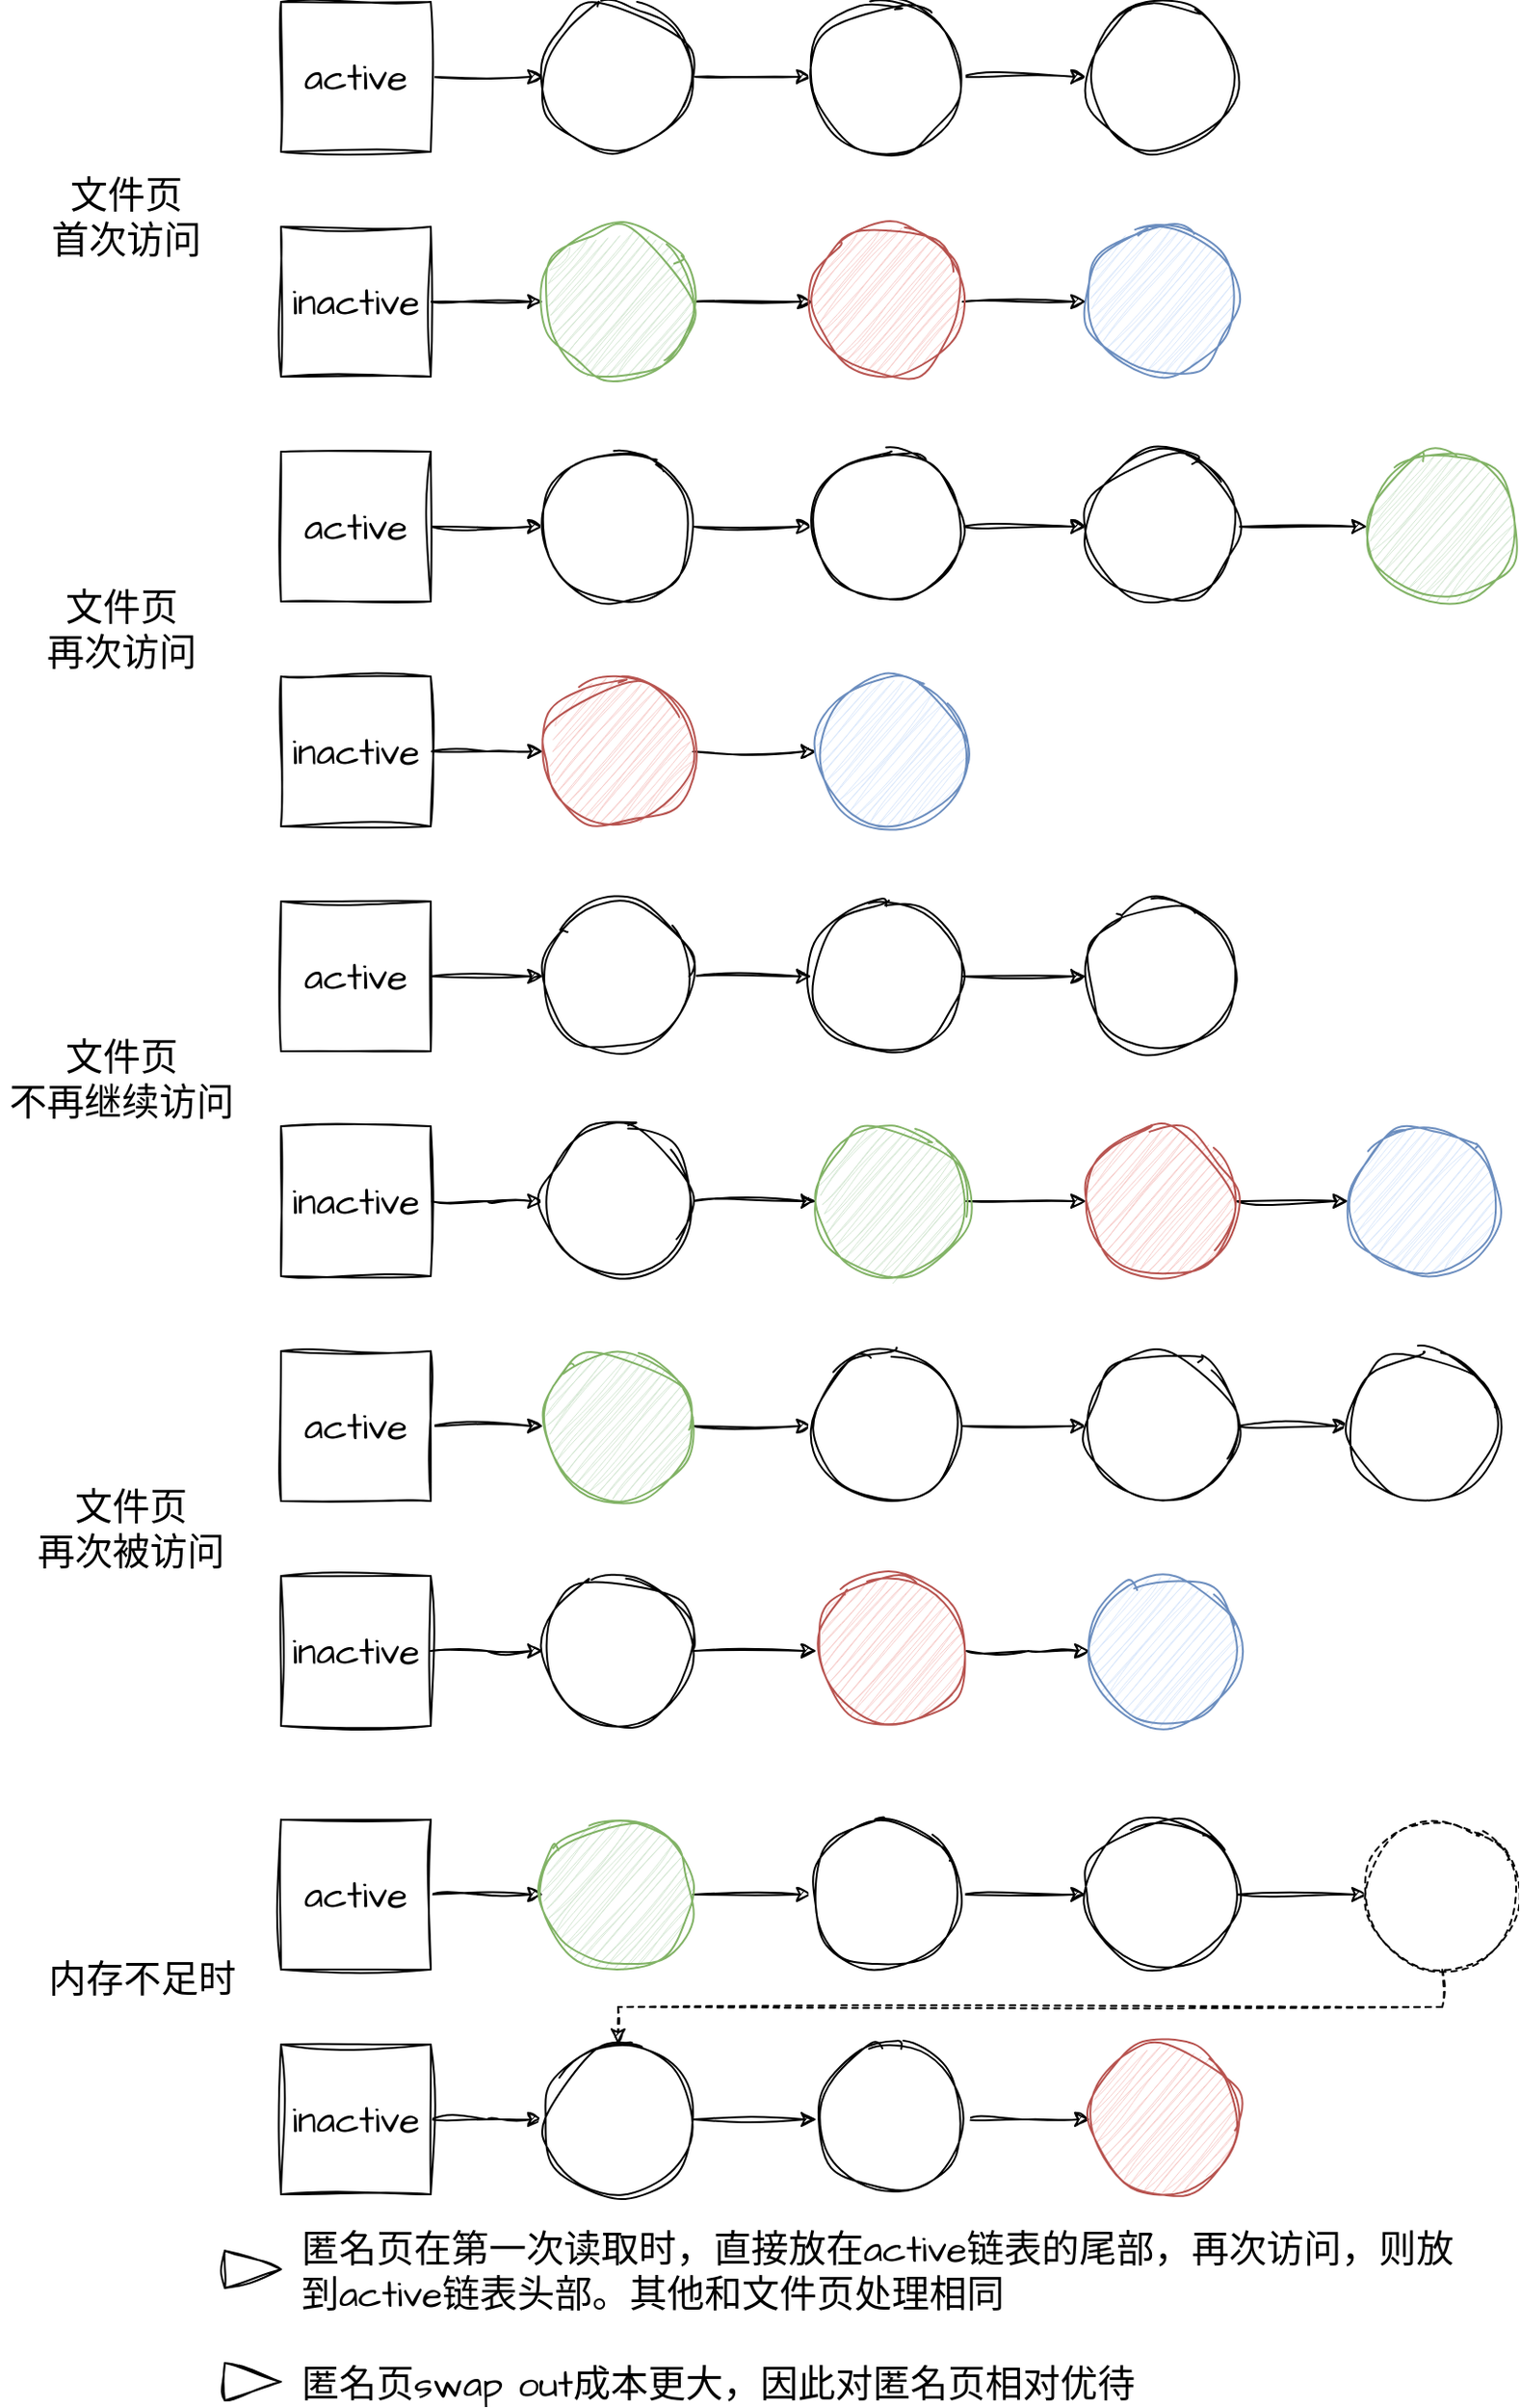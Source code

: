 <mxfile version="22.0.8" type="github">
  <diagram name="第 1 页" id="8RVgT3TZ45q6rBO7Mq2J">
    <mxGraphModel dx="2546" dy="1118" grid="1" gridSize="10" guides="1" tooltips="1" connect="1" arrows="1" fold="1" page="1" pageScale="1" pageWidth="827" pageHeight="1169" math="0" shadow="0">
      <root>
        <mxCell id="0" />
        <mxCell id="1" parent="0" />
        <mxCell id="1ndlFhYxB9SQ_Pftb3Nc-10" style="edgeStyle=orthogonalEdgeStyle;rounded=0;sketch=1;hachureGap=4;jiggle=2;curveFitting=1;orthogonalLoop=1;jettySize=auto;html=1;exitX=1;exitY=0.5;exitDx=0;exitDy=0;entryX=0;entryY=0.5;entryDx=0;entryDy=0;fontFamily=Architects Daughter;fontSource=https%3A%2F%2Ffonts.googleapis.com%2Fcss%3Ffamily%3DArchitects%2BDaughter;fontSize=16;" edge="1" parent="1" source="1ndlFhYxB9SQ_Pftb3Nc-2" target="1ndlFhYxB9SQ_Pftb3Nc-4">
          <mxGeometry relative="1" as="geometry" />
        </mxCell>
        <mxCell id="1ndlFhYxB9SQ_Pftb3Nc-2" value="active" style="whiteSpace=wrap;html=1;aspect=fixed;sketch=1;hachureGap=4;jiggle=2;curveFitting=1;fontFamily=Architects Daughter;fontSource=https%3A%2F%2Ffonts.googleapis.com%2Fcss%3Ffamily%3DArchitects%2BDaughter;fontSize=20;" vertex="1" parent="1">
          <mxGeometry x="90" y="440" width="80" height="80" as="geometry" />
        </mxCell>
        <mxCell id="1ndlFhYxB9SQ_Pftb3Nc-13" style="edgeStyle=orthogonalEdgeStyle;rounded=0;sketch=1;hachureGap=4;jiggle=2;curveFitting=1;orthogonalLoop=1;jettySize=auto;html=1;exitX=1;exitY=0.5;exitDx=0;exitDy=0;entryX=0;entryY=0.5;entryDx=0;entryDy=0;fontFamily=Architects Daughter;fontSource=https%3A%2F%2Ffonts.googleapis.com%2Fcss%3Ffamily%3DArchitects%2BDaughter;fontSize=16;" edge="1" parent="1" source="1ndlFhYxB9SQ_Pftb3Nc-3" target="1ndlFhYxB9SQ_Pftb3Nc-7">
          <mxGeometry relative="1" as="geometry" />
        </mxCell>
        <mxCell id="1ndlFhYxB9SQ_Pftb3Nc-3" value="inactive" style="whiteSpace=wrap;html=1;aspect=fixed;sketch=1;hachureGap=4;jiggle=2;curveFitting=1;fontFamily=Architects Daughter;fontSource=https%3A%2F%2Ffonts.googleapis.com%2Fcss%3Ffamily%3DArchitects%2BDaughter;fontSize=20;" vertex="1" parent="1">
          <mxGeometry x="90" y="560" width="80" height="80" as="geometry" />
        </mxCell>
        <mxCell id="1ndlFhYxB9SQ_Pftb3Nc-11" style="edgeStyle=orthogonalEdgeStyle;rounded=0;sketch=1;hachureGap=4;jiggle=2;curveFitting=1;orthogonalLoop=1;jettySize=auto;html=1;exitX=1;exitY=0.5;exitDx=0;exitDy=0;entryX=0;entryY=0.5;entryDx=0;entryDy=0;fontFamily=Architects Daughter;fontSource=https%3A%2F%2Ffonts.googleapis.com%2Fcss%3Ffamily%3DArchitects%2BDaughter;fontSize=16;" edge="1" parent="1" source="1ndlFhYxB9SQ_Pftb3Nc-4" target="1ndlFhYxB9SQ_Pftb3Nc-5">
          <mxGeometry relative="1" as="geometry" />
        </mxCell>
        <mxCell id="1ndlFhYxB9SQ_Pftb3Nc-4" value="" style="ellipse;whiteSpace=wrap;html=1;aspect=fixed;sketch=1;hachureGap=4;jiggle=2;curveFitting=1;fontFamily=Architects Daughter;fontSource=https%3A%2F%2Ffonts.googleapis.com%2Fcss%3Ffamily%3DArchitects%2BDaughter;fontSize=20;" vertex="1" parent="1">
          <mxGeometry x="230" y="440" width="80" height="80" as="geometry" />
        </mxCell>
        <mxCell id="1ndlFhYxB9SQ_Pftb3Nc-12" style="edgeStyle=orthogonalEdgeStyle;rounded=0;sketch=1;hachureGap=4;jiggle=2;curveFitting=1;orthogonalLoop=1;jettySize=auto;html=1;exitX=1;exitY=0.5;exitDx=0;exitDy=0;entryX=0;entryY=0.5;entryDx=0;entryDy=0;fontFamily=Architects Daughter;fontSource=https%3A%2F%2Ffonts.googleapis.com%2Fcss%3Ffamily%3DArchitects%2BDaughter;fontSize=16;" edge="1" parent="1" source="1ndlFhYxB9SQ_Pftb3Nc-5" target="1ndlFhYxB9SQ_Pftb3Nc-6">
          <mxGeometry relative="1" as="geometry" />
        </mxCell>
        <mxCell id="1ndlFhYxB9SQ_Pftb3Nc-5" value="" style="ellipse;whiteSpace=wrap;html=1;aspect=fixed;sketch=1;hachureGap=4;jiggle=2;curveFitting=1;fontFamily=Architects Daughter;fontSource=https%3A%2F%2Ffonts.googleapis.com%2Fcss%3Ffamily%3DArchitects%2BDaughter;fontSize=20;" vertex="1" parent="1">
          <mxGeometry x="373.5" y="440" width="80" height="80" as="geometry" />
        </mxCell>
        <mxCell id="1ndlFhYxB9SQ_Pftb3Nc-6" value="" style="ellipse;whiteSpace=wrap;html=1;aspect=fixed;sketch=1;hachureGap=4;jiggle=2;curveFitting=1;fontFamily=Architects Daughter;fontSource=https%3A%2F%2Ffonts.googleapis.com%2Fcss%3Ffamily%3DArchitects%2BDaughter;fontSize=20;" vertex="1" parent="1">
          <mxGeometry x="520" y="440" width="80" height="80" as="geometry" />
        </mxCell>
        <mxCell id="1ndlFhYxB9SQ_Pftb3Nc-14" style="edgeStyle=orthogonalEdgeStyle;rounded=0;sketch=1;hachureGap=4;jiggle=2;curveFitting=1;orthogonalLoop=1;jettySize=auto;html=1;exitX=1;exitY=0.5;exitDx=0;exitDy=0;fontFamily=Architects Daughter;fontSource=https%3A%2F%2Ffonts.googleapis.com%2Fcss%3Ffamily%3DArchitects%2BDaughter;fontSize=16;" edge="1" parent="1" source="1ndlFhYxB9SQ_Pftb3Nc-7" target="1ndlFhYxB9SQ_Pftb3Nc-8">
          <mxGeometry relative="1" as="geometry" />
        </mxCell>
        <mxCell id="1ndlFhYxB9SQ_Pftb3Nc-7" value="" style="ellipse;whiteSpace=wrap;html=1;aspect=fixed;sketch=1;hachureGap=4;jiggle=2;curveFitting=1;fontFamily=Architects Daughter;fontSource=https%3A%2F%2Ffonts.googleapis.com%2Fcss%3Ffamily%3DArchitects%2BDaughter;fontSize=20;fillColor=#d5e8d4;strokeColor=#82b366;" vertex="1" parent="1">
          <mxGeometry x="230" y="560" width="80" height="80" as="geometry" />
        </mxCell>
        <mxCell id="1ndlFhYxB9SQ_Pftb3Nc-15" style="edgeStyle=orthogonalEdgeStyle;rounded=0;sketch=1;hachureGap=4;jiggle=2;curveFitting=1;orthogonalLoop=1;jettySize=auto;html=1;exitX=1;exitY=0.5;exitDx=0;exitDy=0;fontFamily=Architects Daughter;fontSource=https%3A%2F%2Ffonts.googleapis.com%2Fcss%3Ffamily%3DArchitects%2BDaughter;fontSize=16;" edge="1" parent="1" source="1ndlFhYxB9SQ_Pftb3Nc-8" target="1ndlFhYxB9SQ_Pftb3Nc-9">
          <mxGeometry relative="1" as="geometry" />
        </mxCell>
        <mxCell id="1ndlFhYxB9SQ_Pftb3Nc-8" value="" style="ellipse;whiteSpace=wrap;html=1;aspect=fixed;sketch=1;hachureGap=4;jiggle=2;curveFitting=1;fontFamily=Architects Daughter;fontSource=https%3A%2F%2Ffonts.googleapis.com%2Fcss%3Ffamily%3DArchitects%2BDaughter;fontSize=20;fillColor=#f8cecc;strokeColor=#b85450;" vertex="1" parent="1">
          <mxGeometry x="374" y="560" width="80" height="80" as="geometry" />
        </mxCell>
        <mxCell id="1ndlFhYxB9SQ_Pftb3Nc-9" value="" style="ellipse;whiteSpace=wrap;html=1;aspect=fixed;sketch=1;hachureGap=4;jiggle=2;curveFitting=1;fontFamily=Architects Daughter;fontSource=https%3A%2F%2Ffonts.googleapis.com%2Fcss%3Ffamily%3DArchitects%2BDaughter;fontSize=20;fillColor=#dae8fc;strokeColor=#6c8ebf;" vertex="1" parent="1">
          <mxGeometry x="520" y="560" width="80" height="80" as="geometry" />
        </mxCell>
        <mxCell id="1ndlFhYxB9SQ_Pftb3Nc-22" value="文件页&lt;br&gt;首次访问" style="text;html=1;strokeColor=none;fillColor=none;align=center;verticalAlign=middle;whiteSpace=wrap;rounded=0;fontSize=20;fontFamily=Architects Daughter;" vertex="1" parent="1">
          <mxGeometry x="-60" y="510" width="135" height="90" as="geometry" />
        </mxCell>
        <mxCell id="1ndlFhYxB9SQ_Pftb3Nc-23" style="edgeStyle=orthogonalEdgeStyle;rounded=0;sketch=1;hachureGap=4;jiggle=2;curveFitting=1;orthogonalLoop=1;jettySize=auto;html=1;exitX=1;exitY=0.5;exitDx=0;exitDy=0;entryX=0;entryY=0.5;entryDx=0;entryDy=0;fontFamily=Architects Daughter;fontSource=https%3A%2F%2Ffonts.googleapis.com%2Fcss%3Ffamily%3DArchitects%2BDaughter;fontSize=16;" edge="1" parent="1" source="1ndlFhYxB9SQ_Pftb3Nc-24" target="1ndlFhYxB9SQ_Pftb3Nc-28">
          <mxGeometry relative="1" as="geometry" />
        </mxCell>
        <mxCell id="1ndlFhYxB9SQ_Pftb3Nc-24" value="active" style="whiteSpace=wrap;html=1;aspect=fixed;sketch=1;hachureGap=4;jiggle=2;curveFitting=1;fontFamily=Architects Daughter;fontSource=https%3A%2F%2Ffonts.googleapis.com%2Fcss%3Ffamily%3DArchitects%2BDaughter;fontSize=20;" vertex="1" parent="1">
          <mxGeometry x="90" y="680" width="80" height="80" as="geometry" />
        </mxCell>
        <mxCell id="1ndlFhYxB9SQ_Pftb3Nc-25" style="edgeStyle=orthogonalEdgeStyle;rounded=0;sketch=1;hachureGap=4;jiggle=2;curveFitting=1;orthogonalLoop=1;jettySize=auto;html=1;exitX=1;exitY=0.5;exitDx=0;exitDy=0;entryX=0;entryY=0.5;entryDx=0;entryDy=0;fontFamily=Architects Daughter;fontSource=https%3A%2F%2Ffonts.googleapis.com%2Fcss%3Ffamily%3DArchitects%2BDaughter;fontSize=16;" edge="1" parent="1" source="1ndlFhYxB9SQ_Pftb3Nc-26">
          <mxGeometry relative="1" as="geometry">
            <mxPoint x="230" y="840" as="targetPoint" />
          </mxGeometry>
        </mxCell>
        <mxCell id="1ndlFhYxB9SQ_Pftb3Nc-26" value="inactive" style="whiteSpace=wrap;html=1;aspect=fixed;sketch=1;hachureGap=4;jiggle=2;curveFitting=1;fontFamily=Architects Daughter;fontSource=https%3A%2F%2Ffonts.googleapis.com%2Fcss%3Ffamily%3DArchitects%2BDaughter;fontSize=20;" vertex="1" parent="1">
          <mxGeometry x="90" y="800" width="80" height="80" as="geometry" />
        </mxCell>
        <mxCell id="1ndlFhYxB9SQ_Pftb3Nc-27" style="edgeStyle=orthogonalEdgeStyle;rounded=0;sketch=1;hachureGap=4;jiggle=2;curveFitting=1;orthogonalLoop=1;jettySize=auto;html=1;exitX=1;exitY=0.5;exitDx=0;exitDy=0;entryX=0;entryY=0.5;entryDx=0;entryDy=0;fontFamily=Architects Daughter;fontSource=https%3A%2F%2Ffonts.googleapis.com%2Fcss%3Ffamily%3DArchitects%2BDaughter;fontSize=16;" edge="1" parent="1" source="1ndlFhYxB9SQ_Pftb3Nc-28" target="1ndlFhYxB9SQ_Pftb3Nc-30">
          <mxGeometry relative="1" as="geometry" />
        </mxCell>
        <mxCell id="1ndlFhYxB9SQ_Pftb3Nc-28" value="" style="ellipse;whiteSpace=wrap;html=1;aspect=fixed;sketch=1;hachureGap=4;jiggle=2;curveFitting=1;fontFamily=Architects Daughter;fontSource=https%3A%2F%2Ffonts.googleapis.com%2Fcss%3Ffamily%3DArchitects%2BDaughter;fontSize=20;" vertex="1" parent="1">
          <mxGeometry x="230" y="680" width="80" height="80" as="geometry" />
        </mxCell>
        <mxCell id="1ndlFhYxB9SQ_Pftb3Nc-29" style="edgeStyle=orthogonalEdgeStyle;rounded=0;sketch=1;hachureGap=4;jiggle=2;curveFitting=1;orthogonalLoop=1;jettySize=auto;html=1;exitX=1;exitY=0.5;exitDx=0;exitDy=0;entryX=0;entryY=0.5;entryDx=0;entryDy=0;fontFamily=Architects Daughter;fontSource=https%3A%2F%2Ffonts.googleapis.com%2Fcss%3Ffamily%3DArchitects%2BDaughter;fontSize=16;" edge="1" parent="1" source="1ndlFhYxB9SQ_Pftb3Nc-30" target="1ndlFhYxB9SQ_Pftb3Nc-31">
          <mxGeometry relative="1" as="geometry" />
        </mxCell>
        <mxCell id="1ndlFhYxB9SQ_Pftb3Nc-30" value="" style="ellipse;whiteSpace=wrap;html=1;aspect=fixed;sketch=1;hachureGap=4;jiggle=2;curveFitting=1;fontFamily=Architects Daughter;fontSource=https%3A%2F%2Ffonts.googleapis.com%2Fcss%3Ffamily%3DArchitects%2BDaughter;fontSize=20;" vertex="1" parent="1">
          <mxGeometry x="373.5" y="680" width="80" height="80" as="geometry" />
        </mxCell>
        <mxCell id="1ndlFhYxB9SQ_Pftb3Nc-40" style="edgeStyle=orthogonalEdgeStyle;rounded=0;sketch=1;hachureGap=4;jiggle=2;curveFitting=1;orthogonalLoop=1;jettySize=auto;html=1;exitX=1;exitY=0.5;exitDx=0;exitDy=0;entryX=0;entryY=0.5;entryDx=0;entryDy=0;fontFamily=Architects Daughter;fontSource=https%3A%2F%2Ffonts.googleapis.com%2Fcss%3Ffamily%3DArchitects%2BDaughter;fontSize=16;" edge="1" parent="1" source="1ndlFhYxB9SQ_Pftb3Nc-31" target="1ndlFhYxB9SQ_Pftb3Nc-39">
          <mxGeometry relative="1" as="geometry" />
        </mxCell>
        <mxCell id="1ndlFhYxB9SQ_Pftb3Nc-31" value="" style="ellipse;whiteSpace=wrap;html=1;aspect=fixed;sketch=1;hachureGap=4;jiggle=2;curveFitting=1;fontFamily=Architects Daughter;fontSource=https%3A%2F%2Ffonts.googleapis.com%2Fcss%3Ffamily%3DArchitects%2BDaughter;fontSize=20;" vertex="1" parent="1">
          <mxGeometry x="520" y="680" width="80" height="80" as="geometry" />
        </mxCell>
        <mxCell id="1ndlFhYxB9SQ_Pftb3Nc-34" style="edgeStyle=orthogonalEdgeStyle;rounded=0;sketch=1;hachureGap=4;jiggle=2;curveFitting=1;orthogonalLoop=1;jettySize=auto;html=1;exitX=1;exitY=0.5;exitDx=0;exitDy=0;fontFamily=Architects Daughter;fontSource=https%3A%2F%2Ffonts.googleapis.com%2Fcss%3Ffamily%3DArchitects%2BDaughter;fontSize=16;" edge="1" parent="1" source="1ndlFhYxB9SQ_Pftb3Nc-35" target="1ndlFhYxB9SQ_Pftb3Nc-36">
          <mxGeometry relative="1" as="geometry" />
        </mxCell>
        <mxCell id="1ndlFhYxB9SQ_Pftb3Nc-35" value="" style="ellipse;whiteSpace=wrap;html=1;aspect=fixed;sketch=1;hachureGap=4;jiggle=2;curveFitting=1;fontFamily=Architects Daughter;fontSource=https%3A%2F%2Ffonts.googleapis.com%2Fcss%3Ffamily%3DArchitects%2BDaughter;fontSize=20;fillColor=#f8cecc;strokeColor=#b85450;" vertex="1" parent="1">
          <mxGeometry x="230" y="800" width="80" height="80" as="geometry" />
        </mxCell>
        <mxCell id="1ndlFhYxB9SQ_Pftb3Nc-36" value="" style="ellipse;whiteSpace=wrap;html=1;aspect=fixed;sketch=1;hachureGap=4;jiggle=2;curveFitting=1;fontFamily=Architects Daughter;fontSource=https%3A%2F%2Ffonts.googleapis.com%2Fcss%3Ffamily%3DArchitects%2BDaughter;fontSize=20;fillColor=#dae8fc;strokeColor=#6c8ebf;" vertex="1" parent="1">
          <mxGeometry x="376" y="800" width="80" height="80" as="geometry" />
        </mxCell>
        <mxCell id="1ndlFhYxB9SQ_Pftb3Nc-38" value="文件页&lt;br&gt;再次访问" style="text;html=1;strokeColor=none;fillColor=none;align=center;verticalAlign=middle;whiteSpace=wrap;rounded=0;fontSize=20;fontFamily=Architects Daughter;" vertex="1" parent="1">
          <mxGeometry x="-60" y="730" width="130" height="90" as="geometry" />
        </mxCell>
        <mxCell id="1ndlFhYxB9SQ_Pftb3Nc-39" value="" style="ellipse;whiteSpace=wrap;html=1;aspect=fixed;sketch=1;hachureGap=4;jiggle=2;curveFitting=1;fontFamily=Architects Daughter;fontSource=https%3A%2F%2Ffonts.googleapis.com%2Fcss%3Ffamily%3DArchitects%2BDaughter;fontSize=20;fillColor=#d5e8d4;strokeColor=#82b366;" vertex="1" parent="1">
          <mxGeometry x="670" y="680" width="80" height="80" as="geometry" />
        </mxCell>
        <mxCell id="1ndlFhYxB9SQ_Pftb3Nc-41" style="edgeStyle=orthogonalEdgeStyle;rounded=0;sketch=1;hachureGap=4;jiggle=2;curveFitting=1;orthogonalLoop=1;jettySize=auto;html=1;exitX=1;exitY=0.5;exitDx=0;exitDy=0;entryX=0;entryY=0.5;entryDx=0;entryDy=0;fontFamily=Architects Daughter;fontSource=https%3A%2F%2Ffonts.googleapis.com%2Fcss%3Ffamily%3DArchitects%2BDaughter;fontSize=16;" edge="1" parent="1" source="1ndlFhYxB9SQ_Pftb3Nc-42" target="1ndlFhYxB9SQ_Pftb3Nc-46">
          <mxGeometry relative="1" as="geometry" />
        </mxCell>
        <mxCell id="1ndlFhYxB9SQ_Pftb3Nc-42" value="active" style="whiteSpace=wrap;html=1;aspect=fixed;sketch=1;hachureGap=4;jiggle=2;curveFitting=1;fontFamily=Architects Daughter;fontSource=https%3A%2F%2Ffonts.googleapis.com%2Fcss%3Ffamily%3DArchitects%2BDaughter;fontSize=20;" vertex="1" parent="1">
          <mxGeometry x="90" y="920" width="80" height="80" as="geometry" />
        </mxCell>
        <mxCell id="1ndlFhYxB9SQ_Pftb3Nc-43" style="edgeStyle=orthogonalEdgeStyle;rounded=0;sketch=1;hachureGap=4;jiggle=2;curveFitting=1;orthogonalLoop=1;jettySize=auto;html=1;exitX=1;exitY=0.5;exitDx=0;exitDy=0;entryX=0;entryY=0.5;entryDx=0;entryDy=0;fontFamily=Architects Daughter;fontSource=https%3A%2F%2Ffonts.googleapis.com%2Fcss%3Ffamily%3DArchitects%2BDaughter;fontSize=16;" edge="1" parent="1" source="1ndlFhYxB9SQ_Pftb3Nc-44">
          <mxGeometry relative="1" as="geometry">
            <mxPoint x="230" y="1080" as="targetPoint" />
          </mxGeometry>
        </mxCell>
        <mxCell id="1ndlFhYxB9SQ_Pftb3Nc-44" value="inactive" style="whiteSpace=wrap;html=1;aspect=fixed;sketch=1;hachureGap=4;jiggle=2;curveFitting=1;fontFamily=Architects Daughter;fontSource=https%3A%2F%2Ffonts.googleapis.com%2Fcss%3Ffamily%3DArchitects%2BDaughter;fontSize=20;" vertex="1" parent="1">
          <mxGeometry x="90" y="1040" width="80" height="80" as="geometry" />
        </mxCell>
        <mxCell id="1ndlFhYxB9SQ_Pftb3Nc-45" style="edgeStyle=orthogonalEdgeStyle;rounded=0;sketch=1;hachureGap=4;jiggle=2;curveFitting=1;orthogonalLoop=1;jettySize=auto;html=1;exitX=1;exitY=0.5;exitDx=0;exitDy=0;entryX=0;entryY=0.5;entryDx=0;entryDy=0;fontFamily=Architects Daughter;fontSource=https%3A%2F%2Ffonts.googleapis.com%2Fcss%3Ffamily%3DArchitects%2BDaughter;fontSize=16;" edge="1" parent="1" source="1ndlFhYxB9SQ_Pftb3Nc-46" target="1ndlFhYxB9SQ_Pftb3Nc-48">
          <mxGeometry relative="1" as="geometry" />
        </mxCell>
        <mxCell id="1ndlFhYxB9SQ_Pftb3Nc-46" value="" style="ellipse;whiteSpace=wrap;html=1;aspect=fixed;sketch=1;hachureGap=4;jiggle=2;curveFitting=1;fontFamily=Architects Daughter;fontSource=https%3A%2F%2Ffonts.googleapis.com%2Fcss%3Ffamily%3DArchitects%2BDaughter;fontSize=20;" vertex="1" parent="1">
          <mxGeometry x="230" y="920" width="80" height="80" as="geometry" />
        </mxCell>
        <mxCell id="1ndlFhYxB9SQ_Pftb3Nc-47" style="edgeStyle=orthogonalEdgeStyle;rounded=0;sketch=1;hachureGap=4;jiggle=2;curveFitting=1;orthogonalLoop=1;jettySize=auto;html=1;exitX=1;exitY=0.5;exitDx=0;exitDy=0;entryX=0;entryY=0.5;entryDx=0;entryDy=0;fontFamily=Architects Daughter;fontSource=https%3A%2F%2Ffonts.googleapis.com%2Fcss%3Ffamily%3DArchitects%2BDaughter;fontSize=16;" edge="1" parent="1" source="1ndlFhYxB9SQ_Pftb3Nc-48" target="1ndlFhYxB9SQ_Pftb3Nc-50">
          <mxGeometry relative="1" as="geometry" />
        </mxCell>
        <mxCell id="1ndlFhYxB9SQ_Pftb3Nc-48" value="" style="ellipse;whiteSpace=wrap;html=1;aspect=fixed;sketch=1;hachureGap=4;jiggle=2;curveFitting=1;fontFamily=Architects Daughter;fontSource=https%3A%2F%2Ffonts.googleapis.com%2Fcss%3Ffamily%3DArchitects%2BDaughter;fontSize=20;" vertex="1" parent="1">
          <mxGeometry x="373.5" y="920" width="80" height="80" as="geometry" />
        </mxCell>
        <mxCell id="1ndlFhYxB9SQ_Pftb3Nc-50" value="" style="ellipse;whiteSpace=wrap;html=1;aspect=fixed;sketch=1;hachureGap=4;jiggle=2;curveFitting=1;fontFamily=Architects Daughter;fontSource=https%3A%2F%2Ffonts.googleapis.com%2Fcss%3Ffamily%3DArchitects%2BDaughter;fontSize=20;" vertex="1" parent="1">
          <mxGeometry x="520" y="920" width="80" height="80" as="geometry" />
        </mxCell>
        <mxCell id="1ndlFhYxB9SQ_Pftb3Nc-51" style="edgeStyle=orthogonalEdgeStyle;rounded=0;sketch=1;hachureGap=4;jiggle=2;curveFitting=1;orthogonalLoop=1;jettySize=auto;html=1;exitX=1;exitY=0.5;exitDx=0;exitDy=0;fontFamily=Architects Daughter;fontSource=https%3A%2F%2Ffonts.googleapis.com%2Fcss%3Ffamily%3DArchitects%2BDaughter;fontSize=16;" edge="1" parent="1" source="1ndlFhYxB9SQ_Pftb3Nc-52" target="1ndlFhYxB9SQ_Pftb3Nc-53">
          <mxGeometry relative="1" as="geometry" />
        </mxCell>
        <mxCell id="1ndlFhYxB9SQ_Pftb3Nc-52" value="" style="ellipse;whiteSpace=wrap;html=1;aspect=fixed;sketch=1;hachureGap=4;jiggle=2;curveFitting=1;fontFamily=Architects Daughter;fontSource=https%3A%2F%2Ffonts.googleapis.com%2Fcss%3Ffamily%3DArchitects%2BDaughter;fontSize=20;" vertex="1" parent="1">
          <mxGeometry x="230" y="1040" width="80" height="80" as="geometry" />
        </mxCell>
        <mxCell id="1ndlFhYxB9SQ_Pftb3Nc-57" style="edgeStyle=orthogonalEdgeStyle;rounded=0;sketch=1;hachureGap=4;jiggle=2;curveFitting=1;orthogonalLoop=1;jettySize=auto;html=1;exitX=1;exitY=0.5;exitDx=0;exitDy=0;entryX=0;entryY=0.5;entryDx=0;entryDy=0;fontFamily=Architects Daughter;fontSource=https%3A%2F%2Ffonts.googleapis.com%2Fcss%3Ffamily%3DArchitects%2BDaughter;fontSize=16;" edge="1" parent="1" source="1ndlFhYxB9SQ_Pftb3Nc-53" target="1ndlFhYxB9SQ_Pftb3Nc-56">
          <mxGeometry relative="1" as="geometry" />
        </mxCell>
        <mxCell id="1ndlFhYxB9SQ_Pftb3Nc-53" value="" style="ellipse;whiteSpace=wrap;html=1;aspect=fixed;sketch=1;hachureGap=4;jiggle=2;curveFitting=1;fontFamily=Architects Daughter;fontSource=https%3A%2F%2Ffonts.googleapis.com%2Fcss%3Ffamily%3DArchitects%2BDaughter;fontSize=20;fillColor=#d5e8d4;strokeColor=#82b366;" vertex="1" parent="1">
          <mxGeometry x="376" y="1040" width="80" height="80" as="geometry" />
        </mxCell>
        <mxCell id="1ndlFhYxB9SQ_Pftb3Nc-54" value="文件页&lt;br&gt;不再继续访问" style="text;html=1;strokeColor=none;fillColor=none;align=center;verticalAlign=middle;whiteSpace=wrap;rounded=0;fontSize=20;fontFamily=Architects Daughter;" vertex="1" parent="1">
          <mxGeometry x="-60" y="970" width="130" height="90" as="geometry" />
        </mxCell>
        <mxCell id="1ndlFhYxB9SQ_Pftb3Nc-76" style="edgeStyle=orthogonalEdgeStyle;rounded=0;sketch=1;hachureGap=4;jiggle=2;curveFitting=1;orthogonalLoop=1;jettySize=auto;html=1;exitX=1;exitY=0.5;exitDx=0;exitDy=0;entryX=0;entryY=0.5;entryDx=0;entryDy=0;fontFamily=Architects Daughter;fontSource=https%3A%2F%2Ffonts.googleapis.com%2Fcss%3Ffamily%3DArchitects%2BDaughter;fontSize=16;" edge="1" parent="1" source="1ndlFhYxB9SQ_Pftb3Nc-56" target="1ndlFhYxB9SQ_Pftb3Nc-75">
          <mxGeometry relative="1" as="geometry" />
        </mxCell>
        <mxCell id="1ndlFhYxB9SQ_Pftb3Nc-56" value="" style="ellipse;whiteSpace=wrap;html=1;aspect=fixed;sketch=1;hachureGap=4;jiggle=2;curveFitting=1;fontFamily=Architects Daughter;fontSource=https%3A%2F%2Ffonts.googleapis.com%2Fcss%3Ffamily%3DArchitects%2BDaughter;fontSize=20;fillColor=#f8cecc;strokeColor=#b85450;" vertex="1" parent="1">
          <mxGeometry x="520" y="1040" width="80" height="80" as="geometry" />
        </mxCell>
        <mxCell id="1ndlFhYxB9SQ_Pftb3Nc-58" style="edgeStyle=orthogonalEdgeStyle;rounded=0;sketch=1;hachureGap=4;jiggle=2;curveFitting=1;orthogonalLoop=1;jettySize=auto;html=1;exitX=1;exitY=0.5;exitDx=0;exitDy=0;entryX=0;entryY=0.5;entryDx=0;entryDy=0;fontFamily=Architects Daughter;fontSource=https%3A%2F%2Ffonts.googleapis.com%2Fcss%3Ffamily%3DArchitects%2BDaughter;fontSize=16;" edge="1" parent="1" source="1ndlFhYxB9SQ_Pftb3Nc-59" target="1ndlFhYxB9SQ_Pftb3Nc-63">
          <mxGeometry relative="1" as="geometry" />
        </mxCell>
        <mxCell id="1ndlFhYxB9SQ_Pftb3Nc-59" value="active" style="whiteSpace=wrap;html=1;aspect=fixed;sketch=1;hachureGap=4;jiggle=2;curveFitting=1;fontFamily=Architects Daughter;fontSource=https%3A%2F%2Ffonts.googleapis.com%2Fcss%3Ffamily%3DArchitects%2BDaughter;fontSize=20;" vertex="1" parent="1">
          <mxGeometry x="90" y="1160" width="80" height="80" as="geometry" />
        </mxCell>
        <mxCell id="1ndlFhYxB9SQ_Pftb3Nc-60" style="edgeStyle=orthogonalEdgeStyle;rounded=0;sketch=1;hachureGap=4;jiggle=2;curveFitting=1;orthogonalLoop=1;jettySize=auto;html=1;exitX=1;exitY=0.5;exitDx=0;exitDy=0;entryX=0;entryY=0.5;entryDx=0;entryDy=0;fontFamily=Architects Daughter;fontSource=https%3A%2F%2Ffonts.googleapis.com%2Fcss%3Ffamily%3DArchitects%2BDaughter;fontSize=16;" edge="1" parent="1" source="1ndlFhYxB9SQ_Pftb3Nc-61">
          <mxGeometry relative="1" as="geometry">
            <mxPoint x="230" y="1320" as="targetPoint" />
          </mxGeometry>
        </mxCell>
        <mxCell id="1ndlFhYxB9SQ_Pftb3Nc-61" value="inactive" style="whiteSpace=wrap;html=1;aspect=fixed;sketch=1;hachureGap=4;jiggle=2;curveFitting=1;fontFamily=Architects Daughter;fontSource=https%3A%2F%2Ffonts.googleapis.com%2Fcss%3Ffamily%3DArchitects%2BDaughter;fontSize=20;" vertex="1" parent="1">
          <mxGeometry x="90" y="1280" width="80" height="80" as="geometry" />
        </mxCell>
        <mxCell id="1ndlFhYxB9SQ_Pftb3Nc-62" style="edgeStyle=orthogonalEdgeStyle;rounded=0;sketch=1;hachureGap=4;jiggle=2;curveFitting=1;orthogonalLoop=1;jettySize=auto;html=1;exitX=1;exitY=0.5;exitDx=0;exitDy=0;entryX=0;entryY=0.5;entryDx=0;entryDy=0;fontFamily=Architects Daughter;fontSource=https%3A%2F%2Ffonts.googleapis.com%2Fcss%3Ffamily%3DArchitects%2BDaughter;fontSize=16;" edge="1" parent="1" source="1ndlFhYxB9SQ_Pftb3Nc-63" target="1ndlFhYxB9SQ_Pftb3Nc-65">
          <mxGeometry relative="1" as="geometry" />
        </mxCell>
        <mxCell id="1ndlFhYxB9SQ_Pftb3Nc-63" value="" style="ellipse;whiteSpace=wrap;html=1;aspect=fixed;sketch=1;hachureGap=4;jiggle=2;curveFitting=1;fontFamily=Architects Daughter;fontSource=https%3A%2F%2Ffonts.googleapis.com%2Fcss%3Ffamily%3DArchitects%2BDaughter;fontSize=20;fillColor=#d5e8d4;strokeColor=#82b366;" vertex="1" parent="1">
          <mxGeometry x="230" y="1160" width="80" height="80" as="geometry" />
        </mxCell>
        <mxCell id="1ndlFhYxB9SQ_Pftb3Nc-64" style="edgeStyle=orthogonalEdgeStyle;rounded=0;sketch=1;hachureGap=4;jiggle=2;curveFitting=1;orthogonalLoop=1;jettySize=auto;html=1;exitX=1;exitY=0.5;exitDx=0;exitDy=0;entryX=0;entryY=0.5;entryDx=0;entryDy=0;fontFamily=Architects Daughter;fontSource=https%3A%2F%2Ffonts.googleapis.com%2Fcss%3Ffamily%3DArchitects%2BDaughter;fontSize=16;" edge="1" parent="1" source="1ndlFhYxB9SQ_Pftb3Nc-65" target="1ndlFhYxB9SQ_Pftb3Nc-66">
          <mxGeometry relative="1" as="geometry" />
        </mxCell>
        <mxCell id="1ndlFhYxB9SQ_Pftb3Nc-65" value="" style="ellipse;whiteSpace=wrap;html=1;aspect=fixed;sketch=1;hachureGap=4;jiggle=2;curveFitting=1;fontFamily=Architects Daughter;fontSource=https%3A%2F%2Ffonts.googleapis.com%2Fcss%3Ffamily%3DArchitects%2BDaughter;fontSize=20;" vertex="1" parent="1">
          <mxGeometry x="373.5" y="1160" width="80" height="80" as="geometry" />
        </mxCell>
        <mxCell id="1ndlFhYxB9SQ_Pftb3Nc-74" style="edgeStyle=orthogonalEdgeStyle;rounded=0;sketch=1;hachureGap=4;jiggle=2;curveFitting=1;orthogonalLoop=1;jettySize=auto;html=1;exitX=1;exitY=0.5;exitDx=0;exitDy=0;entryX=0;entryY=0.5;entryDx=0;entryDy=0;fontFamily=Architects Daughter;fontSource=https%3A%2F%2Ffonts.googleapis.com%2Fcss%3Ffamily%3DArchitects%2BDaughter;fontSize=16;" edge="1" parent="1" source="1ndlFhYxB9SQ_Pftb3Nc-66" target="1ndlFhYxB9SQ_Pftb3Nc-73">
          <mxGeometry relative="1" as="geometry" />
        </mxCell>
        <mxCell id="1ndlFhYxB9SQ_Pftb3Nc-66" value="" style="ellipse;whiteSpace=wrap;html=1;aspect=fixed;sketch=1;hachureGap=4;jiggle=2;curveFitting=1;fontFamily=Architects Daughter;fontSource=https%3A%2F%2Ffonts.googleapis.com%2Fcss%3Ffamily%3DArchitects%2BDaughter;fontSize=20;" vertex="1" parent="1">
          <mxGeometry x="520" y="1160" width="80" height="80" as="geometry" />
        </mxCell>
        <mxCell id="1ndlFhYxB9SQ_Pftb3Nc-67" style="edgeStyle=orthogonalEdgeStyle;rounded=0;sketch=1;hachureGap=4;jiggle=2;curveFitting=1;orthogonalLoop=1;jettySize=auto;html=1;exitX=1;exitY=0.5;exitDx=0;exitDy=0;fontFamily=Architects Daughter;fontSource=https%3A%2F%2Ffonts.googleapis.com%2Fcss%3Ffamily%3DArchitects%2BDaughter;fontSize=16;" edge="1" parent="1" source="1ndlFhYxB9SQ_Pftb3Nc-68">
          <mxGeometry relative="1" as="geometry">
            <mxPoint x="522" y="1320" as="targetPoint" />
          </mxGeometry>
        </mxCell>
        <mxCell id="1ndlFhYxB9SQ_Pftb3Nc-68" value="" style="ellipse;whiteSpace=wrap;html=1;aspect=fixed;sketch=1;hachureGap=4;jiggle=2;curveFitting=1;fontFamily=Architects Daughter;fontSource=https%3A%2F%2Ffonts.googleapis.com%2Fcss%3Ffamily%3DArchitects%2BDaughter;fontSize=20;fillColor=#f8cecc;strokeColor=#b85450;" vertex="1" parent="1">
          <mxGeometry x="376" y="1280" width="80" height="80" as="geometry" />
        </mxCell>
        <mxCell id="1ndlFhYxB9SQ_Pftb3Nc-71" value="文件页&lt;br&gt;再次被访问" style="text;html=1;strokeColor=none;fillColor=none;align=center;verticalAlign=middle;whiteSpace=wrap;rounded=0;fontSize=20;fontFamily=Architects Daughter;" vertex="1" parent="1">
          <mxGeometry x="-50" y="1210" width="120" height="90" as="geometry" />
        </mxCell>
        <mxCell id="1ndlFhYxB9SQ_Pftb3Nc-72" value="" style="ellipse;whiteSpace=wrap;html=1;aspect=fixed;sketch=1;hachureGap=4;jiggle=2;curveFitting=1;fontFamily=Architects Daughter;fontSource=https%3A%2F%2Ffonts.googleapis.com%2Fcss%3Ffamily%3DArchitects%2BDaughter;fontSize=20;fillColor=#dae8fc;strokeColor=#6c8ebf;" vertex="1" parent="1">
          <mxGeometry x="522" y="1280" width="80" height="80" as="geometry" />
        </mxCell>
        <mxCell id="1ndlFhYxB9SQ_Pftb3Nc-73" value="" style="ellipse;whiteSpace=wrap;html=1;aspect=fixed;sketch=1;hachureGap=4;jiggle=2;curveFitting=1;fontFamily=Architects Daughter;fontSource=https%3A%2F%2Ffonts.googleapis.com%2Fcss%3Ffamily%3DArchitects%2BDaughter;fontSize=20;" vertex="1" parent="1">
          <mxGeometry x="660" y="1160" width="80" height="80" as="geometry" />
        </mxCell>
        <mxCell id="1ndlFhYxB9SQ_Pftb3Nc-75" value="" style="ellipse;whiteSpace=wrap;html=1;aspect=fixed;sketch=1;hachureGap=4;jiggle=2;curveFitting=1;fontFamily=Architects Daughter;fontSource=https%3A%2F%2Ffonts.googleapis.com%2Fcss%3Ffamily%3DArchitects%2BDaughter;fontSize=20;fillColor=#dae8fc;strokeColor=#6c8ebf;" vertex="1" parent="1">
          <mxGeometry x="660" y="1040" width="80" height="80" as="geometry" />
        </mxCell>
        <mxCell id="1ndlFhYxB9SQ_Pftb3Nc-78" style="edgeStyle=orthogonalEdgeStyle;rounded=0;sketch=1;hachureGap=4;jiggle=2;curveFitting=1;orthogonalLoop=1;jettySize=auto;html=1;exitX=1;exitY=0.5;exitDx=0;exitDy=0;entryX=0;entryY=0.5;entryDx=0;entryDy=0;fontFamily=Architects Daughter;fontSource=https%3A%2F%2Ffonts.googleapis.com%2Fcss%3Ffamily%3DArchitects%2BDaughter;fontSize=16;" edge="1" parent="1" source="1ndlFhYxB9SQ_Pftb3Nc-77" target="1ndlFhYxB9SQ_Pftb3Nc-68">
          <mxGeometry relative="1" as="geometry" />
        </mxCell>
        <mxCell id="1ndlFhYxB9SQ_Pftb3Nc-77" value="" style="ellipse;whiteSpace=wrap;html=1;aspect=fixed;sketch=1;hachureGap=4;jiggle=2;curveFitting=1;fontFamily=Architects Daughter;fontSource=https%3A%2F%2Ffonts.googleapis.com%2Fcss%3Ffamily%3DArchitects%2BDaughter;fontSize=20;" vertex="1" parent="1">
          <mxGeometry x="230" y="1280" width="80" height="80" as="geometry" />
        </mxCell>
        <mxCell id="1ndlFhYxB9SQ_Pftb3Nc-79" style="edgeStyle=orthogonalEdgeStyle;rounded=0;sketch=1;hachureGap=4;jiggle=2;curveFitting=1;orthogonalLoop=1;jettySize=auto;html=1;exitX=1;exitY=0.5;exitDx=0;exitDy=0;entryX=0;entryY=0.5;entryDx=0;entryDy=0;fontFamily=Architects Daughter;fontSource=https%3A%2F%2Ffonts.googleapis.com%2Fcss%3Ffamily%3DArchitects%2BDaughter;fontSize=16;" edge="1" parent="1" source="1ndlFhYxB9SQ_Pftb3Nc-80" target="1ndlFhYxB9SQ_Pftb3Nc-84">
          <mxGeometry relative="1" as="geometry" />
        </mxCell>
        <mxCell id="1ndlFhYxB9SQ_Pftb3Nc-80" value="active" style="whiteSpace=wrap;html=1;aspect=fixed;sketch=1;hachureGap=4;jiggle=2;curveFitting=1;fontFamily=Architects Daughter;fontSource=https%3A%2F%2Ffonts.googleapis.com%2Fcss%3Ffamily%3DArchitects%2BDaughter;fontSize=20;" vertex="1" parent="1">
          <mxGeometry x="90" y="1410" width="80" height="80" as="geometry" />
        </mxCell>
        <mxCell id="1ndlFhYxB9SQ_Pftb3Nc-81" style="edgeStyle=orthogonalEdgeStyle;rounded=0;sketch=1;hachureGap=4;jiggle=2;curveFitting=1;orthogonalLoop=1;jettySize=auto;html=1;exitX=1;exitY=0.5;exitDx=0;exitDy=0;entryX=0;entryY=0.5;entryDx=0;entryDy=0;fontFamily=Architects Daughter;fontSource=https%3A%2F%2Ffonts.googleapis.com%2Fcss%3Ffamily%3DArchitects%2BDaughter;fontSize=16;" edge="1" parent="1" source="1ndlFhYxB9SQ_Pftb3Nc-82">
          <mxGeometry relative="1" as="geometry">
            <mxPoint x="230" y="1570" as="targetPoint" />
          </mxGeometry>
        </mxCell>
        <mxCell id="1ndlFhYxB9SQ_Pftb3Nc-82" value="inactive" style="whiteSpace=wrap;html=1;aspect=fixed;sketch=1;hachureGap=4;jiggle=2;curveFitting=1;fontFamily=Architects Daughter;fontSource=https%3A%2F%2Ffonts.googleapis.com%2Fcss%3Ffamily%3DArchitects%2BDaughter;fontSize=20;" vertex="1" parent="1">
          <mxGeometry x="90" y="1530" width="80" height="80" as="geometry" />
        </mxCell>
        <mxCell id="1ndlFhYxB9SQ_Pftb3Nc-83" style="edgeStyle=orthogonalEdgeStyle;rounded=0;sketch=1;hachureGap=4;jiggle=2;curveFitting=1;orthogonalLoop=1;jettySize=auto;html=1;exitX=1;exitY=0.5;exitDx=0;exitDy=0;entryX=0;entryY=0.5;entryDx=0;entryDy=0;fontFamily=Architects Daughter;fontSource=https%3A%2F%2Ffonts.googleapis.com%2Fcss%3Ffamily%3DArchitects%2BDaughter;fontSize=16;" edge="1" parent="1" source="1ndlFhYxB9SQ_Pftb3Nc-84" target="1ndlFhYxB9SQ_Pftb3Nc-86">
          <mxGeometry relative="1" as="geometry" />
        </mxCell>
        <mxCell id="1ndlFhYxB9SQ_Pftb3Nc-84" value="" style="ellipse;whiteSpace=wrap;html=1;aspect=fixed;sketch=1;hachureGap=4;jiggle=2;curveFitting=1;fontFamily=Architects Daughter;fontSource=https%3A%2F%2Ffonts.googleapis.com%2Fcss%3Ffamily%3DArchitects%2BDaughter;fontSize=20;fillColor=#d5e8d4;strokeColor=#82b366;" vertex="1" parent="1">
          <mxGeometry x="230" y="1410" width="80" height="80" as="geometry" />
        </mxCell>
        <mxCell id="1ndlFhYxB9SQ_Pftb3Nc-85" style="edgeStyle=orthogonalEdgeStyle;rounded=0;sketch=1;hachureGap=4;jiggle=2;curveFitting=1;orthogonalLoop=1;jettySize=auto;html=1;exitX=1;exitY=0.5;exitDx=0;exitDy=0;entryX=0;entryY=0.5;entryDx=0;entryDy=0;fontFamily=Architects Daughter;fontSource=https%3A%2F%2Ffonts.googleapis.com%2Fcss%3Ffamily%3DArchitects%2BDaughter;fontSize=16;" edge="1" parent="1" source="1ndlFhYxB9SQ_Pftb3Nc-86" target="1ndlFhYxB9SQ_Pftb3Nc-88">
          <mxGeometry relative="1" as="geometry" />
        </mxCell>
        <mxCell id="1ndlFhYxB9SQ_Pftb3Nc-86" value="" style="ellipse;whiteSpace=wrap;html=1;aspect=fixed;sketch=1;hachureGap=4;jiggle=2;curveFitting=1;fontFamily=Architects Daughter;fontSource=https%3A%2F%2Ffonts.googleapis.com%2Fcss%3Ffamily%3DArchitects%2BDaughter;fontSize=20;" vertex="1" parent="1">
          <mxGeometry x="373.5" y="1410" width="80" height="80" as="geometry" />
        </mxCell>
        <mxCell id="1ndlFhYxB9SQ_Pftb3Nc-97" style="edgeStyle=orthogonalEdgeStyle;rounded=0;sketch=1;hachureGap=4;jiggle=2;curveFitting=1;orthogonalLoop=1;jettySize=auto;html=1;exitX=1;exitY=0.5;exitDx=0;exitDy=0;fontFamily=Architects Daughter;fontSource=https%3A%2F%2Ffonts.googleapis.com%2Fcss%3Ffamily%3DArchitects%2BDaughter;fontSize=16;" edge="1" parent="1" source="1ndlFhYxB9SQ_Pftb3Nc-88" target="1ndlFhYxB9SQ_Pftb3Nc-96">
          <mxGeometry relative="1" as="geometry" />
        </mxCell>
        <mxCell id="1ndlFhYxB9SQ_Pftb3Nc-88" value="" style="ellipse;whiteSpace=wrap;html=1;aspect=fixed;sketch=1;hachureGap=4;jiggle=2;curveFitting=1;fontFamily=Architects Daughter;fontSource=https%3A%2F%2Ffonts.googleapis.com%2Fcss%3Ffamily%3DArchitects%2BDaughter;fontSize=20;" vertex="1" parent="1">
          <mxGeometry x="520" y="1410" width="80" height="80" as="geometry" />
        </mxCell>
        <mxCell id="1ndlFhYxB9SQ_Pftb3Nc-89" style="edgeStyle=orthogonalEdgeStyle;rounded=0;sketch=1;hachureGap=4;jiggle=2;curveFitting=1;orthogonalLoop=1;jettySize=auto;html=1;exitX=1;exitY=0.5;exitDx=0;exitDy=0;fontFamily=Architects Daughter;fontSource=https%3A%2F%2Ffonts.googleapis.com%2Fcss%3Ffamily%3DArchitects%2BDaughter;fontSize=16;" edge="1" parent="1" source="1ndlFhYxB9SQ_Pftb3Nc-90">
          <mxGeometry relative="1" as="geometry">
            <mxPoint x="522" y="1570" as="targetPoint" />
          </mxGeometry>
        </mxCell>
        <mxCell id="1ndlFhYxB9SQ_Pftb3Nc-90" value="" style="ellipse;whiteSpace=wrap;html=1;aspect=fixed;sketch=1;hachureGap=4;jiggle=2;curveFitting=1;fontFamily=Architects Daughter;fontSource=https%3A%2F%2Ffonts.googleapis.com%2Fcss%3Ffamily%3DArchitects%2BDaughter;fontSize=20;" vertex="1" parent="1">
          <mxGeometry x="376" y="1530" width="80" height="80" as="geometry" />
        </mxCell>
        <mxCell id="1ndlFhYxB9SQ_Pftb3Nc-91" value="内存不足时" style="text;html=1;strokeColor=none;fillColor=none;align=center;verticalAlign=middle;whiteSpace=wrap;rounded=0;fontSize=20;fontFamily=Architects Daughter;" vertex="1" parent="1">
          <mxGeometry x="-44" y="1450" width="120" height="90" as="geometry" />
        </mxCell>
        <mxCell id="1ndlFhYxB9SQ_Pftb3Nc-92" value="" style="ellipse;whiteSpace=wrap;html=1;aspect=fixed;sketch=1;hachureGap=4;jiggle=2;curveFitting=1;fontFamily=Architects Daughter;fontSource=https%3A%2F%2Ffonts.googleapis.com%2Fcss%3Ffamily%3DArchitects%2BDaughter;fontSize=20;fillColor=#f8cecc;strokeColor=#b85450;" vertex="1" parent="1">
          <mxGeometry x="522" y="1530" width="80" height="80" as="geometry" />
        </mxCell>
        <mxCell id="1ndlFhYxB9SQ_Pftb3Nc-94" style="edgeStyle=orthogonalEdgeStyle;rounded=0;sketch=1;hachureGap=4;jiggle=2;curveFitting=1;orthogonalLoop=1;jettySize=auto;html=1;exitX=1;exitY=0.5;exitDx=0;exitDy=0;entryX=0;entryY=0.5;entryDx=0;entryDy=0;fontFamily=Architects Daughter;fontSource=https%3A%2F%2Ffonts.googleapis.com%2Fcss%3Ffamily%3DArchitects%2BDaughter;fontSize=16;" edge="1" parent="1" source="1ndlFhYxB9SQ_Pftb3Nc-95" target="1ndlFhYxB9SQ_Pftb3Nc-90">
          <mxGeometry relative="1" as="geometry" />
        </mxCell>
        <mxCell id="1ndlFhYxB9SQ_Pftb3Nc-95" value="" style="ellipse;whiteSpace=wrap;html=1;aspect=fixed;sketch=1;hachureGap=4;jiggle=2;curveFitting=1;fontFamily=Architects Daughter;fontSource=https%3A%2F%2Ffonts.googleapis.com%2Fcss%3Ffamily%3DArchitects%2BDaughter;fontSize=20;" vertex="1" parent="1">
          <mxGeometry x="230" y="1530" width="80" height="80" as="geometry" />
        </mxCell>
        <mxCell id="1ndlFhYxB9SQ_Pftb3Nc-100" style="edgeStyle=orthogonalEdgeStyle;rounded=0;sketch=1;hachureGap=4;jiggle=2;curveFitting=1;orthogonalLoop=1;jettySize=auto;html=1;exitX=0.5;exitY=1;exitDx=0;exitDy=0;entryX=0.5;entryY=0;entryDx=0;entryDy=0;fontFamily=Architects Daughter;fontSource=https%3A%2F%2Ffonts.googleapis.com%2Fcss%3Ffamily%3DArchitects%2BDaughter;fontSize=16;dashed=1;" edge="1" parent="1" source="1ndlFhYxB9SQ_Pftb3Nc-96" target="1ndlFhYxB9SQ_Pftb3Nc-95">
          <mxGeometry relative="1" as="geometry" />
        </mxCell>
        <mxCell id="1ndlFhYxB9SQ_Pftb3Nc-96" value="" style="ellipse;whiteSpace=wrap;html=1;aspect=fixed;sketch=1;hachureGap=4;jiggle=2;curveFitting=1;fontFamily=Architects Daughter;fontSource=https%3A%2F%2Ffonts.googleapis.com%2Fcss%3Ffamily%3DArchitects%2BDaughter;fontSize=20;dashed=1;" vertex="1" parent="1">
          <mxGeometry x="670" y="1410" width="80" height="80" as="geometry" />
        </mxCell>
        <mxCell id="1ndlFhYxB9SQ_Pftb3Nc-101" value="匿名页在第一次读取时，直接放在active链表的尾部，再次访问，则放到active链表头部。其他和文件页处理相同&lt;br&gt;&lt;br&gt;匿名页swap out成本更大，因此对匿名页相对优待" style="text;html=1;strokeColor=none;fillColor=none;align=left;verticalAlign=middle;whiteSpace=wrap;rounded=0;fontSize=20;fontFamily=Architects Daughter;" vertex="1" parent="1">
          <mxGeometry x="99" y="1660" width="630" height="30" as="geometry" />
        </mxCell>
        <mxCell id="1ndlFhYxB9SQ_Pftb3Nc-102" value="" style="triangle;whiteSpace=wrap;html=1;sketch=1;hachureGap=4;jiggle=2;curveFitting=1;fontFamily=Architects Daughter;fontSource=https%3A%2F%2Ffonts.googleapis.com%2Fcss%3Ffamily%3DArchitects%2BDaughter;fontSize=20;" vertex="1" parent="1">
          <mxGeometry x="60" y="1640" width="30" height="20" as="geometry" />
        </mxCell>
        <mxCell id="1ndlFhYxB9SQ_Pftb3Nc-103" value="" style="triangle;whiteSpace=wrap;html=1;sketch=1;hachureGap=4;jiggle=2;curveFitting=1;fontFamily=Architects Daughter;fontSource=https%3A%2F%2Ffonts.googleapis.com%2Fcss%3Ffamily%3DArchitects%2BDaughter;fontSize=20;" vertex="1" parent="1">
          <mxGeometry x="60" y="1700" width="30" height="20" as="geometry" />
        </mxCell>
      </root>
    </mxGraphModel>
  </diagram>
</mxfile>
